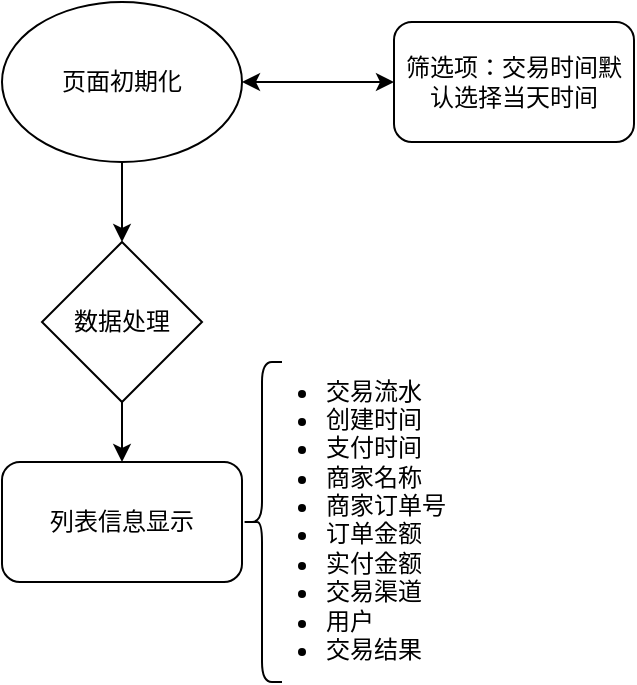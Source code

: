 <mxfile version="18.0.1" type="github">
  <diagram id="tyHgqEIjU6o3Pv9ZOMte" name="Page-1">
    <mxGraphModel dx="1271" dy="607" grid="1" gridSize="10" guides="1" tooltips="1" connect="1" arrows="1" fold="1" page="1" pageScale="1" pageWidth="827" pageHeight="1169" math="0" shadow="0">
      <root>
        <mxCell id="0" />
        <mxCell id="1" parent="0" />
        <mxCell id="6D0HrItTGt4XPZfBbay5-1" value="页面初期化" style="ellipse;whiteSpace=wrap;html=1;" vertex="1" parent="1">
          <mxGeometry x="354" y="90" width="120" height="80" as="geometry" />
        </mxCell>
        <mxCell id="6D0HrItTGt4XPZfBbay5-2" value="" style="endArrow=classic;startArrow=classic;html=1;rounded=0;exitX=1;exitY=0.5;exitDx=0;exitDy=0;" edge="1" parent="1" source="6D0HrItTGt4XPZfBbay5-1">
          <mxGeometry width="50" height="50" relative="1" as="geometry">
            <mxPoint x="490" y="150" as="sourcePoint" />
            <mxPoint x="550" y="130" as="targetPoint" />
          </mxGeometry>
        </mxCell>
        <mxCell id="6D0HrItTGt4XPZfBbay5-3" value="筛选项：交易时间默认选择当天时间" style="rounded=1;whiteSpace=wrap;html=1;" vertex="1" parent="1">
          <mxGeometry x="550" y="100" width="120" height="60" as="geometry" />
        </mxCell>
        <mxCell id="6D0HrItTGt4XPZfBbay5-4" value="" style="endArrow=classic;html=1;rounded=0;exitX=0.5;exitY=1;exitDx=0;exitDy=0;" edge="1" parent="1" source="6D0HrItTGt4XPZfBbay5-1">
          <mxGeometry width="50" height="50" relative="1" as="geometry">
            <mxPoint x="410" y="230" as="sourcePoint" />
            <mxPoint x="414" y="210" as="targetPoint" />
          </mxGeometry>
        </mxCell>
        <mxCell id="6D0HrItTGt4XPZfBbay5-5" value="列表信息显示" style="rounded=1;whiteSpace=wrap;html=1;" vertex="1" parent="1">
          <mxGeometry x="354" y="320" width="120" height="60" as="geometry" />
        </mxCell>
        <mxCell id="6D0HrItTGt4XPZfBbay5-8" value="" style="edgeStyle=orthogonalEdgeStyle;rounded=0;orthogonalLoop=1;jettySize=auto;html=1;" edge="1" parent="1" source="6D0HrItTGt4XPZfBbay5-6" target="6D0HrItTGt4XPZfBbay5-5">
          <mxGeometry relative="1" as="geometry" />
        </mxCell>
        <mxCell id="6D0HrItTGt4XPZfBbay5-6" value="数据处理" style="rhombus;whiteSpace=wrap;html=1;" vertex="1" parent="1">
          <mxGeometry x="374" y="210" width="80" height="80" as="geometry" />
        </mxCell>
        <mxCell id="6D0HrItTGt4XPZfBbay5-9" value="" style="shape=curlyBracket;whiteSpace=wrap;html=1;rounded=1;" vertex="1" parent="1">
          <mxGeometry x="474" y="270" width="20" height="160" as="geometry" />
        </mxCell>
        <mxCell id="6D0HrItTGt4XPZfBbay5-10" value="&lt;ul&gt;&lt;li&gt;交易流水&lt;/li&gt;&lt;li&gt;创建时间&lt;/li&gt;&lt;li&gt;支付时间&lt;/li&gt;&lt;li&gt;商家名称&lt;/li&gt;&lt;li&gt;商家订单号&lt;/li&gt;&lt;li&gt;订单金额&lt;/li&gt;&lt;li&gt;实付金额&lt;/li&gt;&lt;li&gt;交易渠道&lt;/li&gt;&lt;li&gt;用户&lt;/li&gt;&lt;li&gt;交易结果&lt;/li&gt;&lt;/ul&gt;" style="text;strokeColor=none;fillColor=none;html=1;whiteSpace=wrap;verticalAlign=middle;overflow=hidden;" vertex="1" parent="1">
          <mxGeometry x="474" y="263" width="126" height="160" as="geometry" />
        </mxCell>
      </root>
    </mxGraphModel>
  </diagram>
</mxfile>
